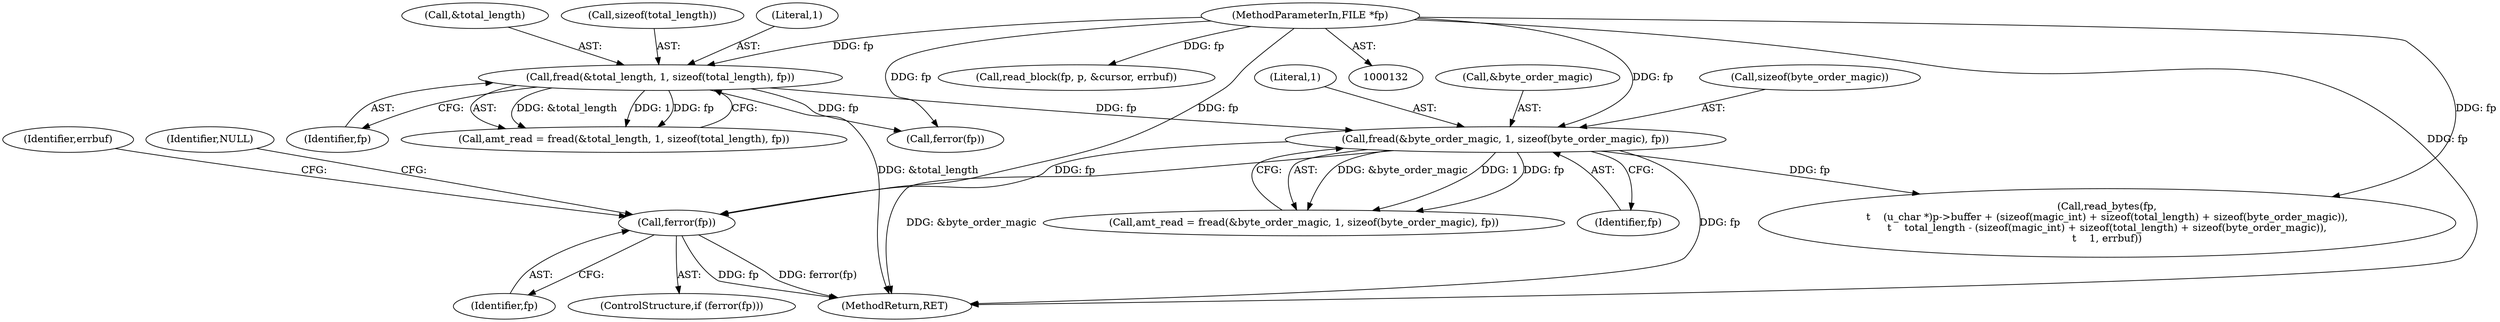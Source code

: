 digraph "0_libpcap_a5a36d9e82dde7265e38fe1f87b7f11c461c29f6@pointer" {
"1000219" [label="(Call,ferror(fp))"];
"1000205" [label="(Call,fread(&byte_order_magic, 1, sizeof(byte_order_magic), fp))"];
"1000173" [label="(Call,fread(&total_length, 1, sizeof(total_length), fp))"];
"1000134" [label="(MethodParameterIn,FILE *fp)"];
"1000209" [label="(Call,sizeof(byte_order_magic))"];
"1000174" [label="(Call,&total_length)"];
"1000187" [label="(Call,ferror(fp))"];
"1000211" [label="(Identifier,fp)"];
"1000205" [label="(Call,fread(&byte_order_magic, 1, sizeof(byte_order_magic), fp))"];
"1000234" [label="(Identifier,NULL)"];
"1000177" [label="(Call,sizeof(total_length))"];
"1000447" [label="(Call,read_bytes(fp,\n\t    (u_char *)p->buffer + (sizeof(magic_int) + sizeof(total_length) + sizeof(byte_order_magic)),\n\t    total_length - (sizeof(magic_int) + sizeof(total_length) + sizeof(byte_order_magic)),\n\t    1, errbuf))"];
"1000219" [label="(Call,ferror(fp))"];
"1000179" [label="(Identifier,fp)"];
"1000171" [label="(Call,amt_read = fread(&total_length, 1, sizeof(total_length), fp))"];
"1000549" [label="(Call,read_block(fp, p, &cursor, errbuf))"];
"1000709" [label="(MethodReturn,RET)"];
"1000134" [label="(MethodParameterIn,FILE *fp)"];
"1000208" [label="(Literal,1)"];
"1000223" [label="(Identifier,errbuf)"];
"1000206" [label="(Call,&byte_order_magic)"];
"1000173" [label="(Call,fread(&total_length, 1, sizeof(total_length), fp))"];
"1000176" [label="(Literal,1)"];
"1000220" [label="(Identifier,fp)"];
"1000203" [label="(Call,amt_read = fread(&byte_order_magic, 1, sizeof(byte_order_magic), fp))"];
"1000218" [label="(ControlStructure,if (ferror(fp)))"];
"1000219" -> "1000218"  [label="AST: "];
"1000219" -> "1000220"  [label="CFG: "];
"1000220" -> "1000219"  [label="AST: "];
"1000223" -> "1000219"  [label="CFG: "];
"1000234" -> "1000219"  [label="CFG: "];
"1000219" -> "1000709"  [label="DDG: ferror(fp)"];
"1000219" -> "1000709"  [label="DDG: fp"];
"1000205" -> "1000219"  [label="DDG: fp"];
"1000134" -> "1000219"  [label="DDG: fp"];
"1000205" -> "1000203"  [label="AST: "];
"1000205" -> "1000211"  [label="CFG: "];
"1000206" -> "1000205"  [label="AST: "];
"1000208" -> "1000205"  [label="AST: "];
"1000209" -> "1000205"  [label="AST: "];
"1000211" -> "1000205"  [label="AST: "];
"1000203" -> "1000205"  [label="CFG: "];
"1000205" -> "1000709"  [label="DDG: &byte_order_magic"];
"1000205" -> "1000709"  [label="DDG: fp"];
"1000205" -> "1000203"  [label="DDG: &byte_order_magic"];
"1000205" -> "1000203"  [label="DDG: 1"];
"1000205" -> "1000203"  [label="DDG: fp"];
"1000173" -> "1000205"  [label="DDG: fp"];
"1000134" -> "1000205"  [label="DDG: fp"];
"1000205" -> "1000447"  [label="DDG: fp"];
"1000173" -> "1000171"  [label="AST: "];
"1000173" -> "1000179"  [label="CFG: "];
"1000174" -> "1000173"  [label="AST: "];
"1000176" -> "1000173"  [label="AST: "];
"1000177" -> "1000173"  [label="AST: "];
"1000179" -> "1000173"  [label="AST: "];
"1000171" -> "1000173"  [label="CFG: "];
"1000173" -> "1000709"  [label="DDG: &total_length"];
"1000173" -> "1000171"  [label="DDG: &total_length"];
"1000173" -> "1000171"  [label="DDG: 1"];
"1000173" -> "1000171"  [label="DDG: fp"];
"1000134" -> "1000173"  [label="DDG: fp"];
"1000173" -> "1000187"  [label="DDG: fp"];
"1000134" -> "1000132"  [label="AST: "];
"1000134" -> "1000709"  [label="DDG: fp"];
"1000134" -> "1000187"  [label="DDG: fp"];
"1000134" -> "1000447"  [label="DDG: fp"];
"1000134" -> "1000549"  [label="DDG: fp"];
}
